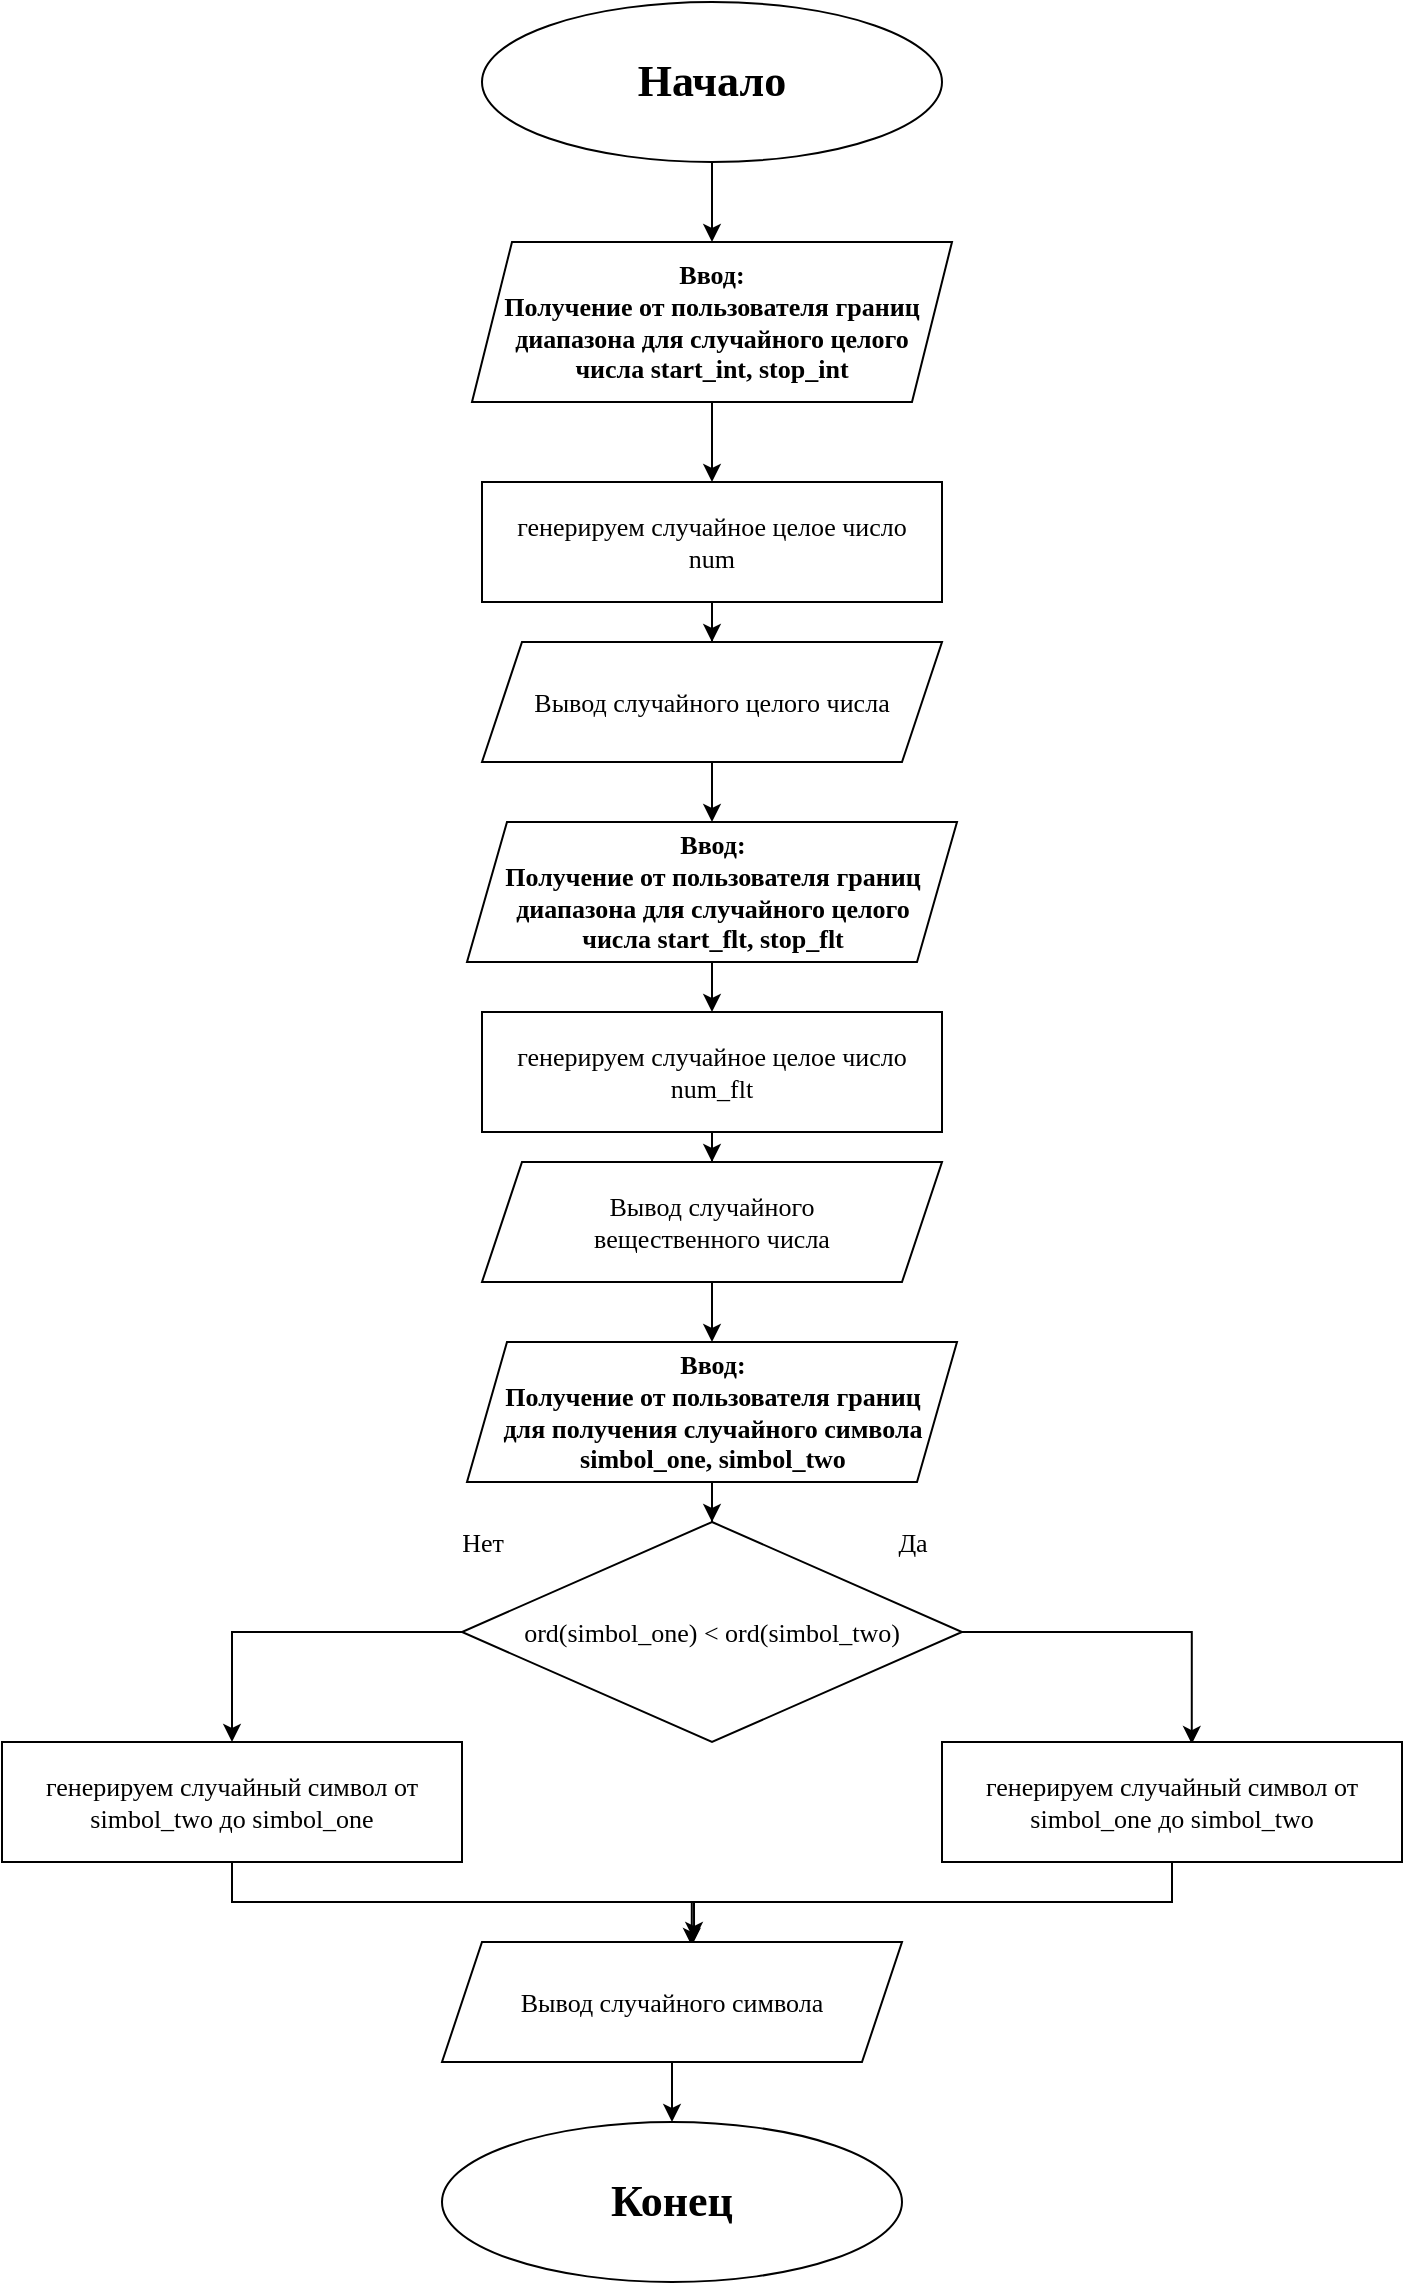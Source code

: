 <mxfile version="14.5.1" type="device"><diagram id="C5RBs43oDa-KdzZeNtuy" name="Page-1"><mxGraphModel dx="1086" dy="846" grid="1" gridSize="10" guides="1" tooltips="1" connect="1" arrows="1" fold="1" page="1" pageScale="1" pageWidth="827" pageHeight="1169" math="0" shadow="0"><root><mxCell id="WIyWlLk6GJQsqaUBKTNV-0"/><mxCell id="WIyWlLk6GJQsqaUBKTNV-1" parent="WIyWlLk6GJQsqaUBKTNV-0"/><mxCell id="RZMnhlAxaK4S7noxTjMz-3" value="" style="edgeStyle=orthogonalEdgeStyle;rounded=0;orthogonalLoop=1;jettySize=auto;html=1;" edge="1" parent="WIyWlLk6GJQsqaUBKTNV-1" source="RZMnhlAxaK4S7noxTjMz-0" target="RZMnhlAxaK4S7noxTjMz-2"><mxGeometry relative="1" as="geometry"/></mxCell><mxCell id="RZMnhlAxaK4S7noxTjMz-0" value="&lt;font face=&quot;Times New Roman&quot; style=&quot;font-size: 22px&quot;&gt;&lt;b&gt;Начало&lt;/b&gt;&lt;/font&gt;" style="ellipse;whiteSpace=wrap;html=1;" vertex="1" parent="WIyWlLk6GJQsqaUBKTNV-1"><mxGeometry x="310" y="20" width="230" height="80" as="geometry"/></mxCell><mxCell id="RZMnhlAxaK4S7noxTjMz-7" value="" style="edgeStyle=orthogonalEdgeStyle;rounded=0;orthogonalLoop=1;jettySize=auto;html=1;" edge="1" parent="WIyWlLk6GJQsqaUBKTNV-1" source="RZMnhlAxaK4S7noxTjMz-20"><mxGeometry relative="1" as="geometry"><mxPoint x="425" y="300" as="targetPoint"/></mxGeometry></mxCell><mxCell id="RZMnhlAxaK4S7noxTjMz-2" value="Ввод:&lt;br style=&quot;font-size: 13px&quot;&gt;Получение от пользователя границ диапазона для случайного целого &lt;br style=&quot;font-size: 13px&quot;&gt;числа start_int, stop_int" style="shape=parallelogram;perimeter=parallelogramPerimeter;whiteSpace=wrap;html=1;fixedSize=1;fontStyle=1;fontFamily=Times New Roman;fontSize=13;" vertex="1" parent="WIyWlLk6GJQsqaUBKTNV-1"><mxGeometry x="305" y="140" width="240" height="80" as="geometry"/></mxCell><mxCell id="RZMnhlAxaK4S7noxTjMz-22" value="" style="edgeStyle=orthogonalEdgeStyle;rounded=0;orthogonalLoop=1;jettySize=auto;html=1;fontFamily=Times New Roman;fontSize=13;" edge="1" parent="WIyWlLk6GJQsqaUBKTNV-1" source="RZMnhlAxaK4S7noxTjMz-20" target="RZMnhlAxaK4S7noxTjMz-21"><mxGeometry relative="1" as="geometry"/></mxCell><mxCell id="RZMnhlAxaK4S7noxTjMz-24" value="" style="edgeStyle=orthogonalEdgeStyle;rounded=0;orthogonalLoop=1;jettySize=auto;html=1;fontFamily=Times New Roman;fontSize=13;" edge="1" parent="WIyWlLk6GJQsqaUBKTNV-1" source="RZMnhlAxaK4S7noxTjMz-21" target="RZMnhlAxaK4S7noxTjMz-23"><mxGeometry relative="1" as="geometry"/></mxCell><mxCell id="RZMnhlAxaK4S7noxTjMz-21" value="Вывод случайного целого числа" style="shape=parallelogram;perimeter=parallelogramPerimeter;whiteSpace=wrap;html=1;fixedSize=1;fontFamily=Times New Roman;fontSize=13;" vertex="1" parent="WIyWlLk6GJQsqaUBKTNV-1"><mxGeometry x="310" y="340" width="230" height="60" as="geometry"/></mxCell><mxCell id="RZMnhlAxaK4S7noxTjMz-26" value="" style="edgeStyle=orthogonalEdgeStyle;rounded=0;orthogonalLoop=1;jettySize=auto;html=1;fontFamily=Times New Roman;fontSize=13;" edge="1" parent="WIyWlLk6GJQsqaUBKTNV-1" source="RZMnhlAxaK4S7noxTjMz-23" target="RZMnhlAxaK4S7noxTjMz-25"><mxGeometry relative="1" as="geometry"/></mxCell><mxCell id="RZMnhlAxaK4S7noxTjMz-23" value="&lt;span style=&quot;font-weight: 700&quot;&gt;Ввод:&lt;/span&gt;&lt;br style=&quot;font-weight: 700&quot;&gt;&lt;span style=&quot;font-weight: 700&quot;&gt;Получение от пользователя границ диапазона для случайного целого&lt;/span&gt;&lt;br style=&quot;font-weight: 700&quot;&gt;&lt;span style=&quot;font-weight: 700&quot;&gt;числа start_flt, stop_flt&lt;/span&gt;" style="shape=parallelogram;perimeter=parallelogramPerimeter;whiteSpace=wrap;html=1;fixedSize=1;fontFamily=Times New Roman;fontSize=13;" vertex="1" parent="WIyWlLk6GJQsqaUBKTNV-1"><mxGeometry x="302.5" y="430" width="245" height="70" as="geometry"/></mxCell><mxCell id="RZMnhlAxaK4S7noxTjMz-28" value="" style="edgeStyle=orthogonalEdgeStyle;rounded=0;orthogonalLoop=1;jettySize=auto;html=1;fontFamily=Times New Roman;fontSize=13;" edge="1" parent="WIyWlLk6GJQsqaUBKTNV-1" source="RZMnhlAxaK4S7noxTjMz-25" target="RZMnhlAxaK4S7noxTjMz-27"><mxGeometry relative="1" as="geometry"/></mxCell><mxCell id="RZMnhlAxaK4S7noxTjMz-25" value="&lt;span&gt;генерируем случайное целое число&lt;/span&gt;&lt;br&gt;&lt;span&gt;num_flt&lt;/span&gt;" style="rounded=0;whiteSpace=wrap;html=1;fontFamily=Times New Roman;fontSize=13;" vertex="1" parent="WIyWlLk6GJQsqaUBKTNV-1"><mxGeometry x="310" y="525" width="230" height="60" as="geometry"/></mxCell><mxCell id="RZMnhlAxaK4S7noxTjMz-30" value="" style="edgeStyle=orthogonalEdgeStyle;rounded=0;orthogonalLoop=1;jettySize=auto;html=1;fontFamily=Times New Roman;fontSize=13;" edge="1" parent="WIyWlLk6GJQsqaUBKTNV-1" source="RZMnhlAxaK4S7noxTjMz-27" target="RZMnhlAxaK4S7noxTjMz-29"><mxGeometry relative="1" as="geometry"/></mxCell><mxCell id="RZMnhlAxaK4S7noxTjMz-27" value="Вывод случайного &lt;br&gt;вещественного числа" style="shape=parallelogram;perimeter=parallelogramPerimeter;whiteSpace=wrap;html=1;fixedSize=1;fontFamily=Times New Roman;fontSize=13;" vertex="1" parent="WIyWlLk6GJQsqaUBKTNV-1"><mxGeometry x="310" y="600" width="230" height="60" as="geometry"/></mxCell><mxCell id="RZMnhlAxaK4S7noxTjMz-33" value="" style="edgeStyle=orthogonalEdgeStyle;rounded=0;orthogonalLoop=1;jettySize=auto;html=1;fontFamily=Times New Roman;fontSize=13;" edge="1" parent="WIyWlLk6GJQsqaUBKTNV-1" source="RZMnhlAxaK4S7noxTjMz-29" target="RZMnhlAxaK4S7noxTjMz-32"><mxGeometry relative="1" as="geometry"/></mxCell><mxCell id="RZMnhlAxaK4S7noxTjMz-29" value="&lt;span style=&quot;font-weight: 700&quot;&gt;Ввод:&lt;/span&gt;&lt;br style=&quot;font-weight: 700&quot;&gt;&lt;span style=&quot;font-weight: 700&quot;&gt;Получение от пользователя границ &lt;br&gt;для получения случайного символа&lt;br&gt;simbol_one, simbol_two&lt;br&gt;&lt;/span&gt;" style="shape=parallelogram;perimeter=parallelogramPerimeter;whiteSpace=wrap;html=1;fixedSize=1;fontFamily=Times New Roman;fontSize=13;" vertex="1" parent="WIyWlLk6GJQsqaUBKTNV-1"><mxGeometry x="302.5" y="690" width="245" height="70" as="geometry"/></mxCell><mxCell id="DjbMtHjszMcnyOAtbUt2-5" style="edgeStyle=orthogonalEdgeStyle;rounded=0;orthogonalLoop=1;jettySize=auto;html=1;entryX=0.543;entryY=0.017;entryDx=0;entryDy=0;entryPerimeter=0;fontFamily=Times New Roman;fontSize=13;" edge="1" parent="WIyWlLk6GJQsqaUBKTNV-1" source="RZMnhlAxaK4S7noxTjMz-32" target="DjbMtHjszMcnyOAtbUt2-1"><mxGeometry relative="1" as="geometry"><Array as="points"><mxPoint x="665" y="835"/></Array></mxGeometry></mxCell><mxCell id="DjbMtHjszMcnyOAtbUt2-6" style="edgeStyle=orthogonalEdgeStyle;rounded=0;orthogonalLoop=1;jettySize=auto;html=1;fontFamily=Times New Roman;fontSize=13;" edge="1" parent="WIyWlLk6GJQsqaUBKTNV-1" source="RZMnhlAxaK4S7noxTjMz-32" target="DjbMtHjszMcnyOAtbUt2-4"><mxGeometry relative="1" as="geometry"><Array as="points"><mxPoint x="185" y="835"/></Array></mxGeometry></mxCell><mxCell id="RZMnhlAxaK4S7noxTjMz-32" value="ord(simbol_one) &amp;lt; ord(simbol_two)" style="rhombus;whiteSpace=wrap;html=1;fontFamily=Times New Roman;fontSize=13;" vertex="1" parent="WIyWlLk6GJQsqaUBKTNV-1"><mxGeometry x="300" y="780" width="250" height="110" as="geometry"/></mxCell><mxCell id="RZMnhlAxaK4S7noxTjMz-35" value="Да" style="text;html=1;align=center;verticalAlign=middle;resizable=0;points=[];autosize=1;fontSize=13;fontFamily=Times New Roman;" vertex="1" parent="WIyWlLk6GJQsqaUBKTNV-1"><mxGeometry x="510" y="780" width="30" height="20" as="geometry"/></mxCell><mxCell id="RZMnhlAxaK4S7noxTjMz-39" value="Нет" style="text;html=1;align=center;verticalAlign=middle;resizable=0;points=[];autosize=1;fontSize=13;fontFamily=Times New Roman;" vertex="1" parent="WIyWlLk6GJQsqaUBKTNV-1"><mxGeometry x="290" y="780" width="40" height="20" as="geometry"/></mxCell><mxCell id="RZMnhlAxaK4S7noxTjMz-20" value="генерируем случайное целое число&lt;br&gt;num" style="rounded=0;whiteSpace=wrap;html=1;fontFamily=Times New Roman;fontSize=13;" vertex="1" parent="WIyWlLk6GJQsqaUBKTNV-1"><mxGeometry x="310" y="260" width="230" height="60" as="geometry"/></mxCell><mxCell id="DjbMtHjszMcnyOAtbUt2-0" value="" style="edgeStyle=orthogonalEdgeStyle;rounded=0;orthogonalLoop=1;jettySize=auto;html=1;" edge="1" parent="WIyWlLk6GJQsqaUBKTNV-1" source="RZMnhlAxaK4S7noxTjMz-2" target="RZMnhlAxaK4S7noxTjMz-20"><mxGeometry relative="1" as="geometry"><mxPoint x="425" y="220" as="sourcePoint"/><mxPoint x="425" y="300" as="targetPoint"/></mxGeometry></mxCell><mxCell id="DjbMtHjszMcnyOAtbUt2-9" style="edgeStyle=orthogonalEdgeStyle;rounded=0;orthogonalLoop=1;jettySize=auto;html=1;entryX=0.543;entryY=0.033;entryDx=0;entryDy=0;entryPerimeter=0;fontFamily=Times New Roman;fontSize=13;" edge="1" parent="WIyWlLk6GJQsqaUBKTNV-1" source="DjbMtHjszMcnyOAtbUt2-1" target="DjbMtHjszMcnyOAtbUt2-7"><mxGeometry relative="1" as="geometry"><Array as="points"><mxPoint x="655" y="970"/><mxPoint x="415" y="970"/></Array></mxGeometry></mxCell><mxCell id="DjbMtHjszMcnyOAtbUt2-1" value="генерируем случайный символ от simbol_one до simbol_two" style="rounded=0;whiteSpace=wrap;html=1;fontFamily=Times New Roman;fontSize=13;" vertex="1" parent="WIyWlLk6GJQsqaUBKTNV-1"><mxGeometry x="540" y="890" width="230" height="60" as="geometry"/></mxCell><mxCell id="DjbMtHjszMcnyOAtbUt2-8" style="edgeStyle=orthogonalEdgeStyle;rounded=0;orthogonalLoop=1;jettySize=auto;html=1;entryX=0.548;entryY=-0.017;entryDx=0;entryDy=0;entryPerimeter=0;fontFamily=Times New Roman;fontSize=13;" edge="1" parent="WIyWlLk6GJQsqaUBKTNV-1" source="DjbMtHjszMcnyOAtbUt2-4" target="DjbMtHjszMcnyOAtbUt2-7"><mxGeometry relative="1" as="geometry"/></mxCell><mxCell id="DjbMtHjszMcnyOAtbUt2-4" value="генерируем случайный символ от simbol_two до simbol_one" style="rounded=0;whiteSpace=wrap;html=1;fontFamily=Times New Roman;fontSize=13;" vertex="1" parent="WIyWlLk6GJQsqaUBKTNV-1"><mxGeometry x="70" y="890" width="230" height="60" as="geometry"/></mxCell><mxCell id="DjbMtHjszMcnyOAtbUt2-11" value="" style="edgeStyle=orthogonalEdgeStyle;rounded=0;orthogonalLoop=1;jettySize=auto;html=1;fontFamily=Times New Roman;fontSize=13;" edge="1" parent="WIyWlLk6GJQsqaUBKTNV-1" source="DjbMtHjszMcnyOAtbUt2-7" target="DjbMtHjszMcnyOAtbUt2-10"><mxGeometry relative="1" as="geometry"/></mxCell><mxCell id="DjbMtHjszMcnyOAtbUt2-7" value="Вывод случайного символа" style="shape=parallelogram;perimeter=parallelogramPerimeter;whiteSpace=wrap;html=1;fixedSize=1;fontFamily=Times New Roman;fontSize=13;" vertex="1" parent="WIyWlLk6GJQsqaUBKTNV-1"><mxGeometry x="290" y="990" width="230" height="60" as="geometry"/></mxCell><mxCell id="DjbMtHjszMcnyOAtbUt2-10" value="&lt;font face=&quot;Times New Roman&quot; style=&quot;font-size: 22px&quot;&gt;&lt;b&gt;Конец&lt;/b&gt;&lt;/font&gt;" style="ellipse;whiteSpace=wrap;html=1;" vertex="1" parent="WIyWlLk6GJQsqaUBKTNV-1"><mxGeometry x="290" y="1080" width="230" height="80" as="geometry"/></mxCell></root></mxGraphModel></diagram></mxfile>